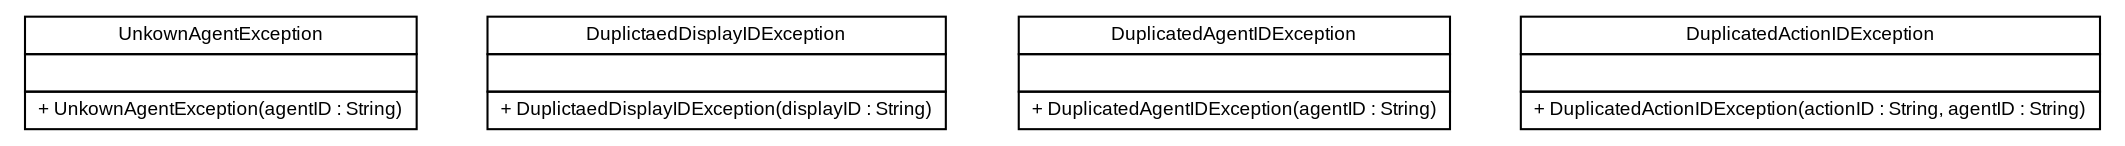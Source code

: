 #!/usr/local/bin/dot
#
# Class diagram 
# Generated by UMLGraph version 5.1 (http://www.umlgraph.org/)
#

digraph G {
	edge [fontname="arial",fontsize=10,labelfontname="arial",labelfontsize=10];
	node [fontname="arial",fontsize=10,shape=plaintext];
	nodesep=0.25;
	ranksep=0.5;
	// es.upm.dit.gsi.shanks.agent.exception.UnkownAgentException
	c531 [label=<<table title="es.upm.dit.gsi.shanks.agent.exception.UnkownAgentException" border="0" cellborder="1" cellspacing="0" cellpadding="2" port="p" href="./UnkownAgentException.html">
		<tr><td><table border="0" cellspacing="0" cellpadding="1">
<tr><td align="center" balign="center"> UnkownAgentException </td></tr>
		</table></td></tr>
		<tr><td><table border="0" cellspacing="0" cellpadding="1">
<tr><td align="left" balign="left">  </td></tr>
		</table></td></tr>
		<tr><td><table border="0" cellspacing="0" cellpadding="1">
<tr><td align="left" balign="left"> + UnkownAgentException(agentID : String) </td></tr>
		</table></td></tr>
		</table>>, fontname="arial", fontcolor="black", fontsize=9.0];
	// es.upm.dit.gsi.shanks.agent.exception.DuplictaedDisplayIDException
	c532 [label=<<table title="es.upm.dit.gsi.shanks.agent.exception.DuplictaedDisplayIDException" border="0" cellborder="1" cellspacing="0" cellpadding="2" port="p" href="./DuplictaedDisplayIDException.html">
		<tr><td><table border="0" cellspacing="0" cellpadding="1">
<tr><td align="center" balign="center"> DuplictaedDisplayIDException </td></tr>
		</table></td></tr>
		<tr><td><table border="0" cellspacing="0" cellpadding="1">
<tr><td align="left" balign="left">  </td></tr>
		</table></td></tr>
		<tr><td><table border="0" cellspacing="0" cellpadding="1">
<tr><td align="left" balign="left"> + DuplictaedDisplayIDException(displayID : String) </td></tr>
		</table></td></tr>
		</table>>, fontname="arial", fontcolor="black", fontsize=9.0];
	// es.upm.dit.gsi.shanks.agent.exception.DuplicatedAgentIDException
	c533 [label=<<table title="es.upm.dit.gsi.shanks.agent.exception.DuplicatedAgentIDException" border="0" cellborder="1" cellspacing="0" cellpadding="2" port="p" href="./DuplicatedAgentIDException.html">
		<tr><td><table border="0" cellspacing="0" cellpadding="1">
<tr><td align="center" balign="center"> DuplicatedAgentIDException </td></tr>
		</table></td></tr>
		<tr><td><table border="0" cellspacing="0" cellpadding="1">
<tr><td align="left" balign="left">  </td></tr>
		</table></td></tr>
		<tr><td><table border="0" cellspacing="0" cellpadding="1">
<tr><td align="left" balign="left"> + DuplicatedAgentIDException(agentID : String) </td></tr>
		</table></td></tr>
		</table>>, fontname="arial", fontcolor="black", fontsize=9.0];
	// es.upm.dit.gsi.shanks.agent.exception.DuplicatedActionIDException
	c534 [label=<<table title="es.upm.dit.gsi.shanks.agent.exception.DuplicatedActionIDException" border="0" cellborder="1" cellspacing="0" cellpadding="2" port="p" href="./DuplicatedActionIDException.html">
		<tr><td><table border="0" cellspacing="0" cellpadding="1">
<tr><td align="center" balign="center"> DuplicatedActionIDException </td></tr>
		</table></td></tr>
		<tr><td><table border="0" cellspacing="0" cellpadding="1">
<tr><td align="left" balign="left">  </td></tr>
		</table></td></tr>
		<tr><td><table border="0" cellspacing="0" cellpadding="1">
<tr><td align="left" balign="left"> + DuplicatedActionIDException(actionID : String, agentID : String) </td></tr>
		</table></td></tr>
		</table>>, fontname="arial", fontcolor="black", fontsize=9.0];
}

